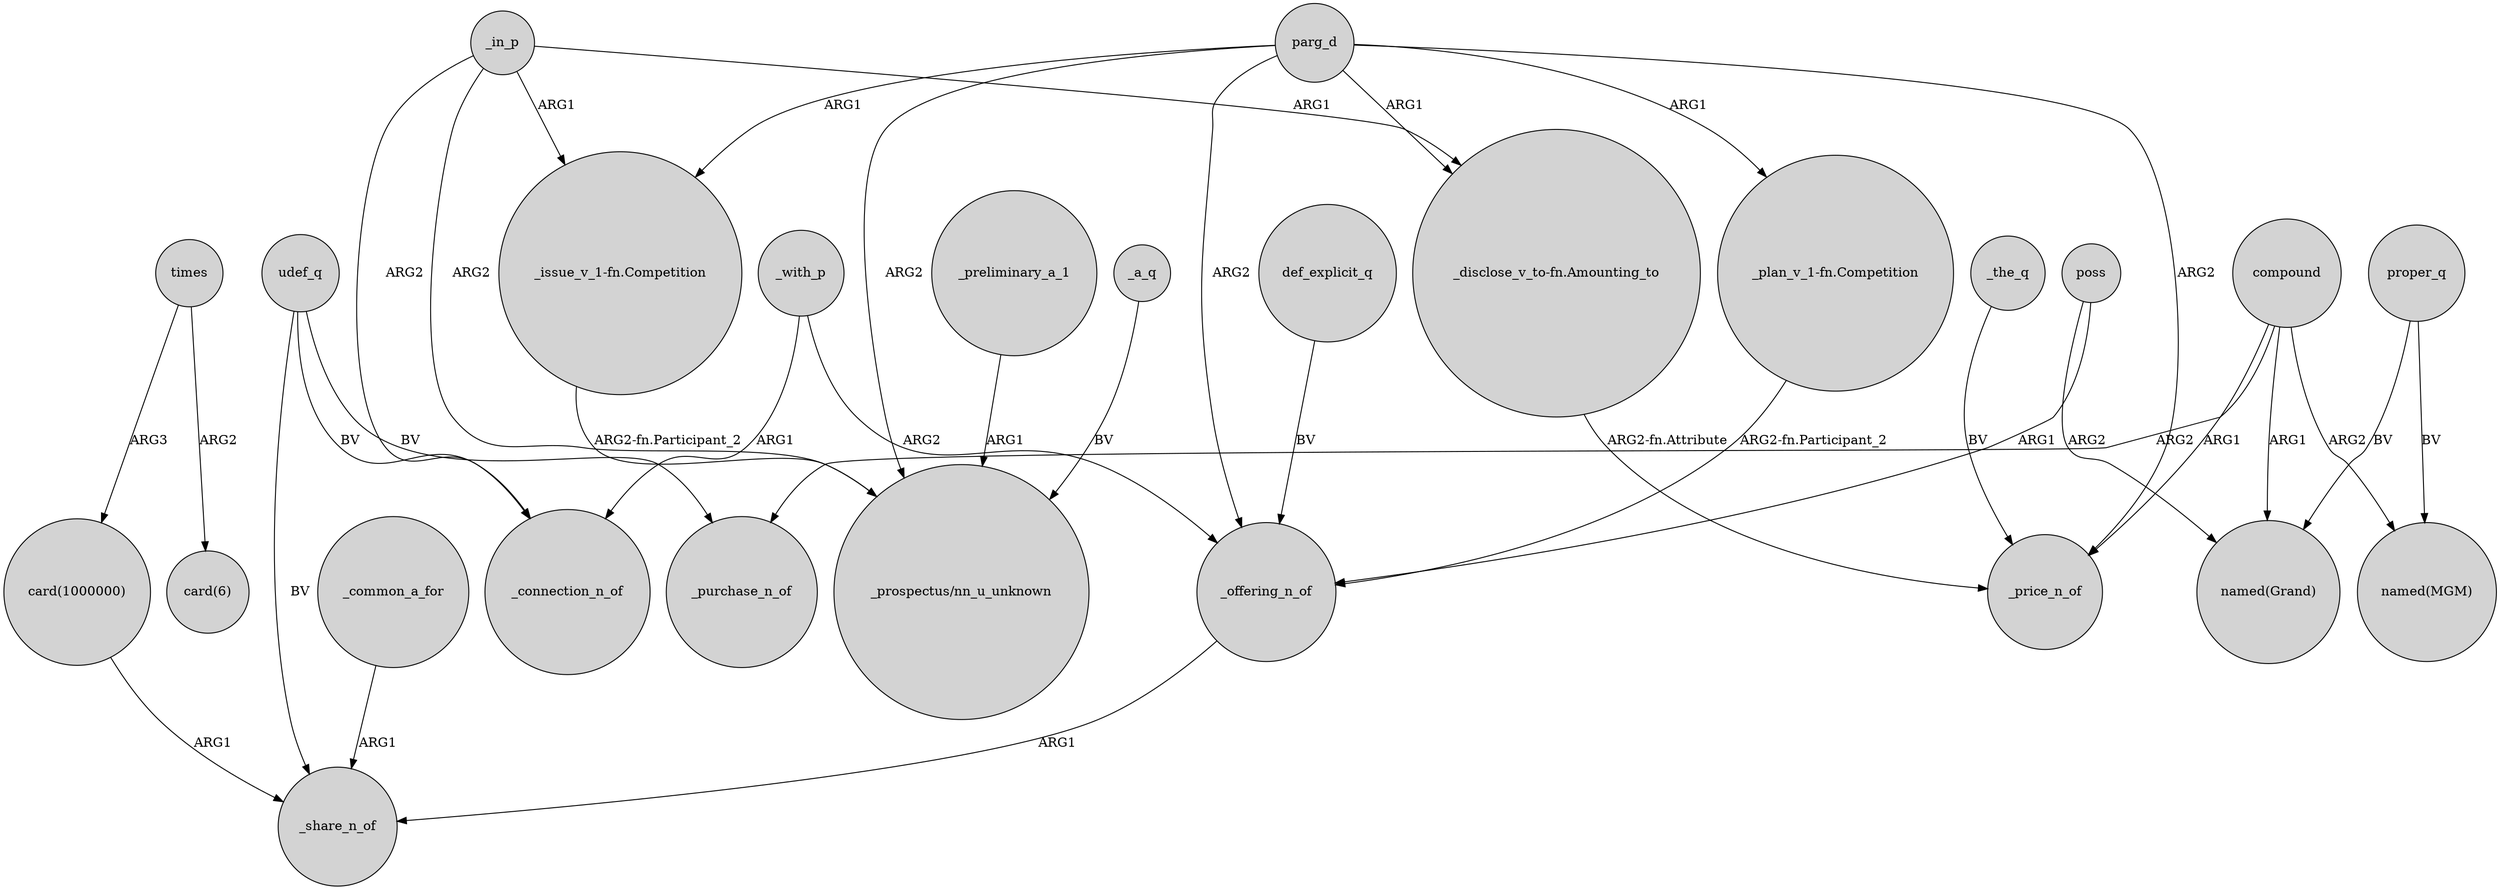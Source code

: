 digraph {
	node [shape=circle style=filled]
	udef_q -> _connection_n_of [label=BV]
	_a_q -> "_prospectus/nn_u_unknown" [label=BV]
	parg_d -> "_plan_v_1-fn.Competition" [label=ARG1]
	_with_p -> _connection_n_of [label=ARG1]
	times -> "card(1000000)" [label=ARG3]
	_in_p -> _connection_n_of [label=ARG2]
	_in_p -> "_disclose_v_to-fn.Amounting_to" [label=ARG1]
	_common_a_for -> _share_n_of [label=ARG1]
	"_disclose_v_to-fn.Amounting_to" -> _price_n_of [label="ARG2-fn.Attribute"]
	_offering_n_of -> _share_n_of [label=ARG1]
	proper_q -> "named(MGM)" [label=BV]
	proper_q -> "named(Grand)" [label=BV]
	compound -> _purchase_n_of [label=ARG2]
	_preliminary_a_1 -> "_prospectus/nn_u_unknown" [label=ARG1]
	times -> "card(6)" [label=ARG2]
	_in_p -> "_issue_v_1-fn.Competition" [label=ARG1]
	udef_q -> _purchase_n_of [label=BV]
	def_explicit_q -> _offering_n_of [label=BV]
	udef_q -> _share_n_of [label=BV]
	compound -> "named(MGM)" [label=ARG2]
	"_issue_v_1-fn.Competition" -> "_prospectus/nn_u_unknown" [label="ARG2-fn.Participant_2"]
	parg_d -> "_disclose_v_to-fn.Amounting_to" [label=ARG1]
	"_plan_v_1-fn.Competition" -> _offering_n_of [label="ARG2-fn.Participant_2"]
	"card(1000000)" -> _share_n_of [label=ARG1]
	poss -> _offering_n_of [label=ARG1]
	_in_p -> "_prospectus/nn_u_unknown" [label=ARG2]
	parg_d -> _price_n_of [label=ARG2]
	parg_d -> _offering_n_of [label=ARG2]
	_with_p -> _offering_n_of [label=ARG2]
	poss -> "named(Grand)" [label=ARG2]
	parg_d -> "_issue_v_1-fn.Competition" [label=ARG1]
	_the_q -> _price_n_of [label=BV]
	compound -> "named(Grand)" [label=ARG1]
	compound -> _price_n_of [label=ARG1]
	parg_d -> "_prospectus/nn_u_unknown" [label=ARG2]
}
